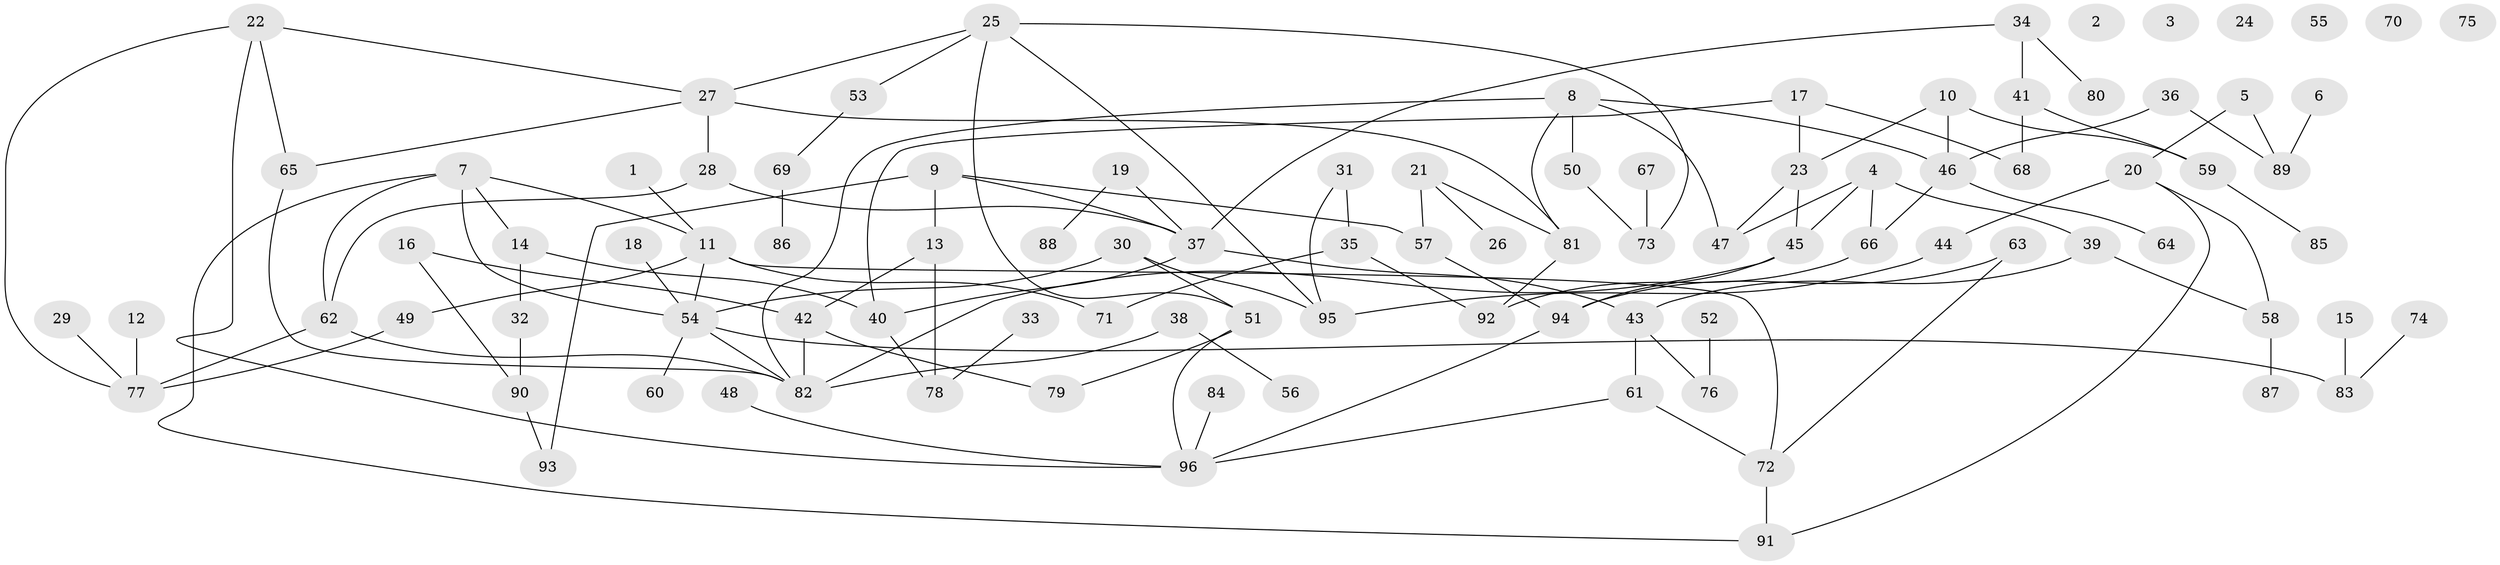 // Generated by graph-tools (version 1.1) at 2025/00/03/09/25 03:00:45]
// undirected, 96 vertices, 127 edges
graph export_dot {
graph [start="1"]
  node [color=gray90,style=filled];
  1;
  2;
  3;
  4;
  5;
  6;
  7;
  8;
  9;
  10;
  11;
  12;
  13;
  14;
  15;
  16;
  17;
  18;
  19;
  20;
  21;
  22;
  23;
  24;
  25;
  26;
  27;
  28;
  29;
  30;
  31;
  32;
  33;
  34;
  35;
  36;
  37;
  38;
  39;
  40;
  41;
  42;
  43;
  44;
  45;
  46;
  47;
  48;
  49;
  50;
  51;
  52;
  53;
  54;
  55;
  56;
  57;
  58;
  59;
  60;
  61;
  62;
  63;
  64;
  65;
  66;
  67;
  68;
  69;
  70;
  71;
  72;
  73;
  74;
  75;
  76;
  77;
  78;
  79;
  80;
  81;
  82;
  83;
  84;
  85;
  86;
  87;
  88;
  89;
  90;
  91;
  92;
  93;
  94;
  95;
  96;
  1 -- 11;
  4 -- 39;
  4 -- 45;
  4 -- 47;
  4 -- 66;
  5 -- 20;
  5 -- 89;
  6 -- 89;
  7 -- 11;
  7 -- 14;
  7 -- 54;
  7 -- 62;
  7 -- 91;
  8 -- 46;
  8 -- 47;
  8 -- 50;
  8 -- 81;
  8 -- 82;
  9 -- 13;
  9 -- 37;
  9 -- 57;
  9 -- 93;
  10 -- 23;
  10 -- 46;
  10 -- 59;
  11 -- 49;
  11 -- 54;
  11 -- 71;
  11 -- 72;
  12 -- 77;
  13 -- 42;
  13 -- 78;
  14 -- 32;
  14 -- 40;
  15 -- 83;
  16 -- 42;
  16 -- 90;
  17 -- 23;
  17 -- 40;
  17 -- 68;
  18 -- 54;
  19 -- 37;
  19 -- 88;
  20 -- 44;
  20 -- 58;
  20 -- 91;
  21 -- 26;
  21 -- 57;
  21 -- 81;
  22 -- 27;
  22 -- 65;
  22 -- 77;
  22 -- 96;
  23 -- 45;
  23 -- 47;
  25 -- 27;
  25 -- 51;
  25 -- 53;
  25 -- 73;
  25 -- 95;
  27 -- 28;
  27 -- 65;
  27 -- 81;
  28 -- 37;
  28 -- 62;
  29 -- 77;
  30 -- 51;
  30 -- 54;
  30 -- 95;
  31 -- 35;
  31 -- 95;
  32 -- 90;
  33 -- 78;
  34 -- 37;
  34 -- 41;
  34 -- 80;
  35 -- 71;
  35 -- 92;
  36 -- 46;
  36 -- 89;
  37 -- 40;
  37 -- 43;
  38 -- 56;
  38 -- 82;
  39 -- 43;
  39 -- 58;
  40 -- 78;
  41 -- 59;
  41 -- 68;
  42 -- 79;
  42 -- 82;
  43 -- 61;
  43 -- 76;
  44 -- 95;
  45 -- 82;
  45 -- 94;
  46 -- 64;
  46 -- 66;
  48 -- 96;
  49 -- 77;
  50 -- 73;
  51 -- 79;
  51 -- 96;
  52 -- 76;
  53 -- 69;
  54 -- 60;
  54 -- 82;
  54 -- 83;
  57 -- 94;
  58 -- 87;
  59 -- 85;
  61 -- 72;
  61 -- 96;
  62 -- 77;
  62 -- 82;
  63 -- 72;
  63 -- 94;
  65 -- 82;
  66 -- 92;
  67 -- 73;
  69 -- 86;
  72 -- 91;
  74 -- 83;
  81 -- 92;
  84 -- 96;
  90 -- 93;
  94 -- 96;
}
